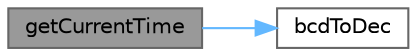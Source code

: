 digraph "getCurrentTime"
{
 // LATEX_PDF_SIZE
  bgcolor="transparent";
  edge [fontname=Helvetica,fontsize=10,labelfontname=Helvetica,labelfontsize=10];
  node [fontname=Helvetica,fontsize=10,shape=box,height=0.2,width=0.4];
  rankdir="LR";
  Node1 [label="getCurrentTime",height=0.2,width=0.4,color="gray40", fillcolor="grey60", style="filled", fontcolor="black",tooltip="Get the current time and date."];
  Node1 -> Node2 [color="steelblue1",style="solid"];
  Node2 [label="bcdToDec",height=0.2,width=0.4,color="grey40", fillcolor="white", style="filled",URL="$rtc_8c.html#abc57bf2c447b1860df7493b3222c3a43",tooltip="Converts values from bcd to decimal."];
}
